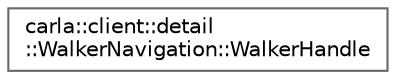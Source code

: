digraph "类继承关系图"
{
 // INTERACTIVE_SVG=YES
 // LATEX_PDF_SIZE
  bgcolor="transparent";
  edge [fontname=Helvetica,fontsize=10,labelfontname=Helvetica,labelfontsize=10];
  node [fontname=Helvetica,fontsize=10,shape=box,height=0.2,width=0.4];
  rankdir="LR";
  Node0 [id="Node000000",label="carla::client::detail\l::WalkerNavigation::WalkerHandle",height=0.2,width=0.4,color="grey40", fillcolor="white", style="filled",URL="$d9/d0b/structcarla_1_1client_1_1detail_1_1WalkerNavigation_1_1WalkerHandle.html",tooltip=" "];
}
